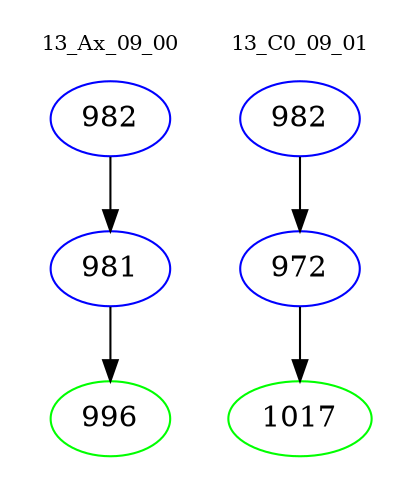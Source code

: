digraph{
subgraph cluster_0 {
color = white
label = "13_Ax_09_00";
fontsize=10;
T0_982 [label="982", color="blue"]
T0_982 -> T0_981 [color="black"]
T0_981 [label="981", color="blue"]
T0_981 -> T0_996 [color="black"]
T0_996 [label="996", color="green"]
}
subgraph cluster_1 {
color = white
label = "13_C0_09_01";
fontsize=10;
T1_982 [label="982", color="blue"]
T1_982 -> T1_972 [color="black"]
T1_972 [label="972", color="blue"]
T1_972 -> T1_1017 [color="black"]
T1_1017 [label="1017", color="green"]
}
}
